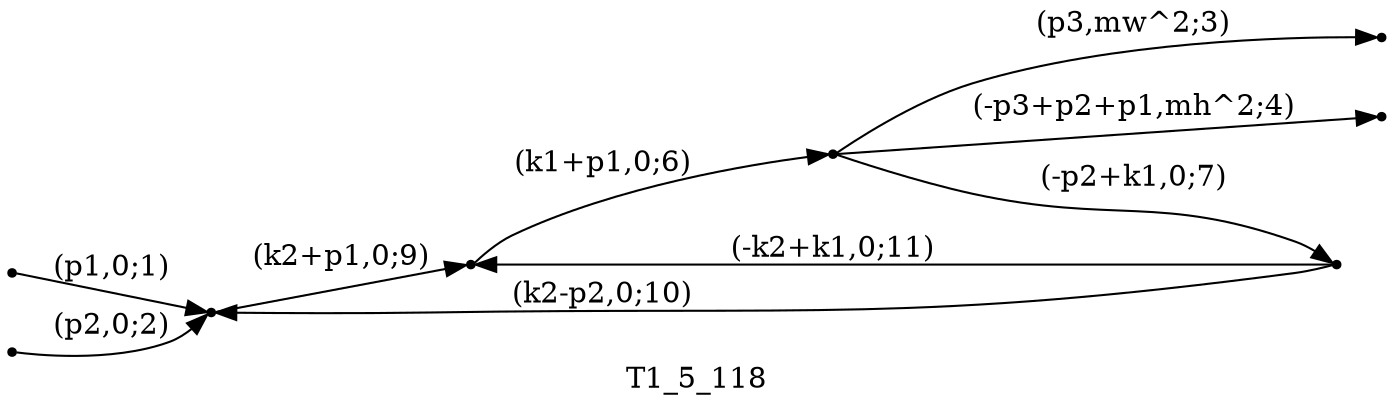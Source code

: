 digraph T1_5_118 {
  label="T1_5_118";
  rankdir="LR";
  subgraph edges {
    -1 -> 3 [label="(p1,0;1)"];
    -2 -> 3 [label="(p2,0;2)"];
    1 -> -3 [label="(p3,mw^2;3)"];
    1 -> -4 [label="(-p3+p2+p1,mh^2;4)"];
    4 -> 1 [label="(k1+p1,0;6)"];
    1 -> 2 [label="(-p2+k1,0;7)"];
    3 -> 4 [label="(k2+p1,0;9)"];
    2 -> 3 [label="(k2-p2,0;10)"];
    2 -> 4 [label="(-k2+k1,0;11)"];
  }
  subgraph incoming { rank="source"; -1; -2; }
  subgraph outgoing { rank="sink"; -3; -4; }
-4 [shape=point];
-3 [shape=point];
-2 [shape=point];
-1 [shape=point];
1 [shape=point];
2 [shape=point];
3 [shape=point];
4 [shape=point];
}

